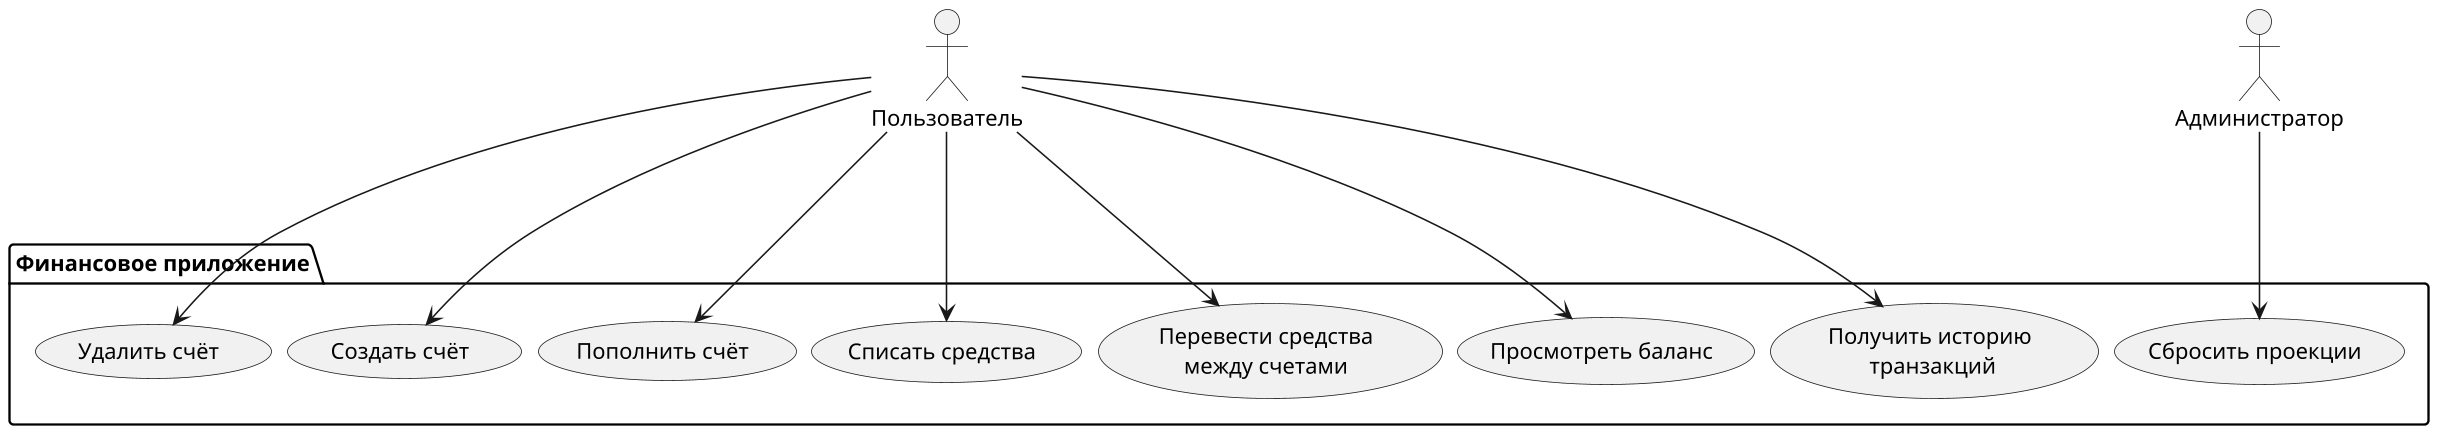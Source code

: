 @startuml UseCase

skinparam dpi 150
skinparam nodesep 10
skinparam ranksep 110

actor Пользователь as User

actor Администратор as Admin

package "Финансовое приложение" {
  usecase "Получить историю\n транзакций" as GetHistory
  usecase "Просмотреть баланс" as GetBalance
  usecase "Перевести средства\nмежду счетами" as Transfer
  usecase "Списать средства" as Withdraw
  usecase "Пополнить счёт" as Deposit
  usecase "Создать счёт" as CreateAccount
  usecase "Удалить счёт" as DeleteAccount

  usecase "Сбросить проекции" as ReplayEvents
}

User --> CreateAccount
User --> DeleteAccount
User --> Deposit
User --> Withdraw
User --> Transfer
User --> GetBalance
User --> GetHistory

Admin --> ReplayEvents

@enduml
